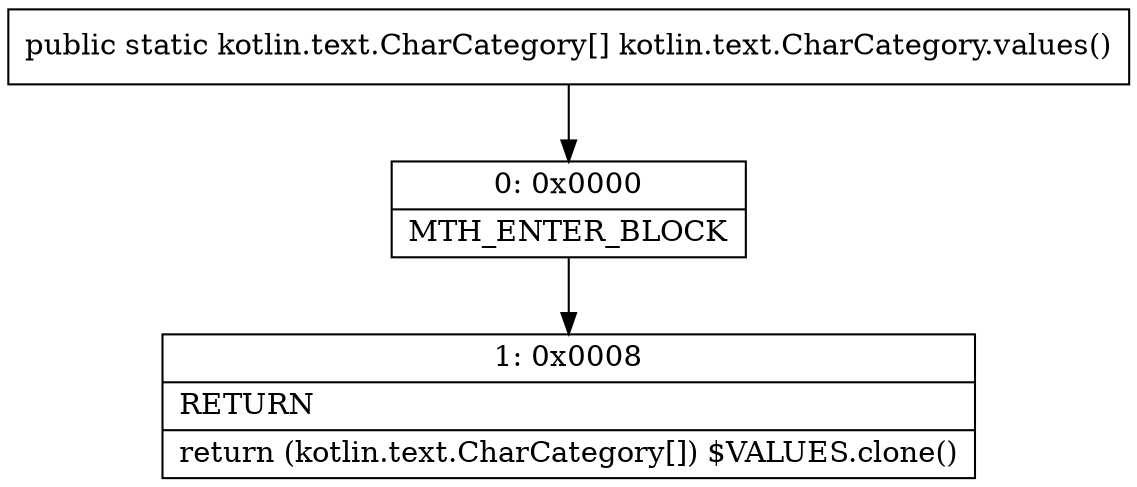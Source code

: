 digraph "CFG forkotlin.text.CharCategory.values()[Lkotlin\/text\/CharCategory;" {
Node_0 [shape=record,label="{0\:\ 0x0000|MTH_ENTER_BLOCK\l}"];
Node_1 [shape=record,label="{1\:\ 0x0008|RETURN\l|return (kotlin.text.CharCategory[]) $VALUES.clone()\l}"];
MethodNode[shape=record,label="{public static kotlin.text.CharCategory[] kotlin.text.CharCategory.values() }"];
MethodNode -> Node_0;
Node_0 -> Node_1;
}

